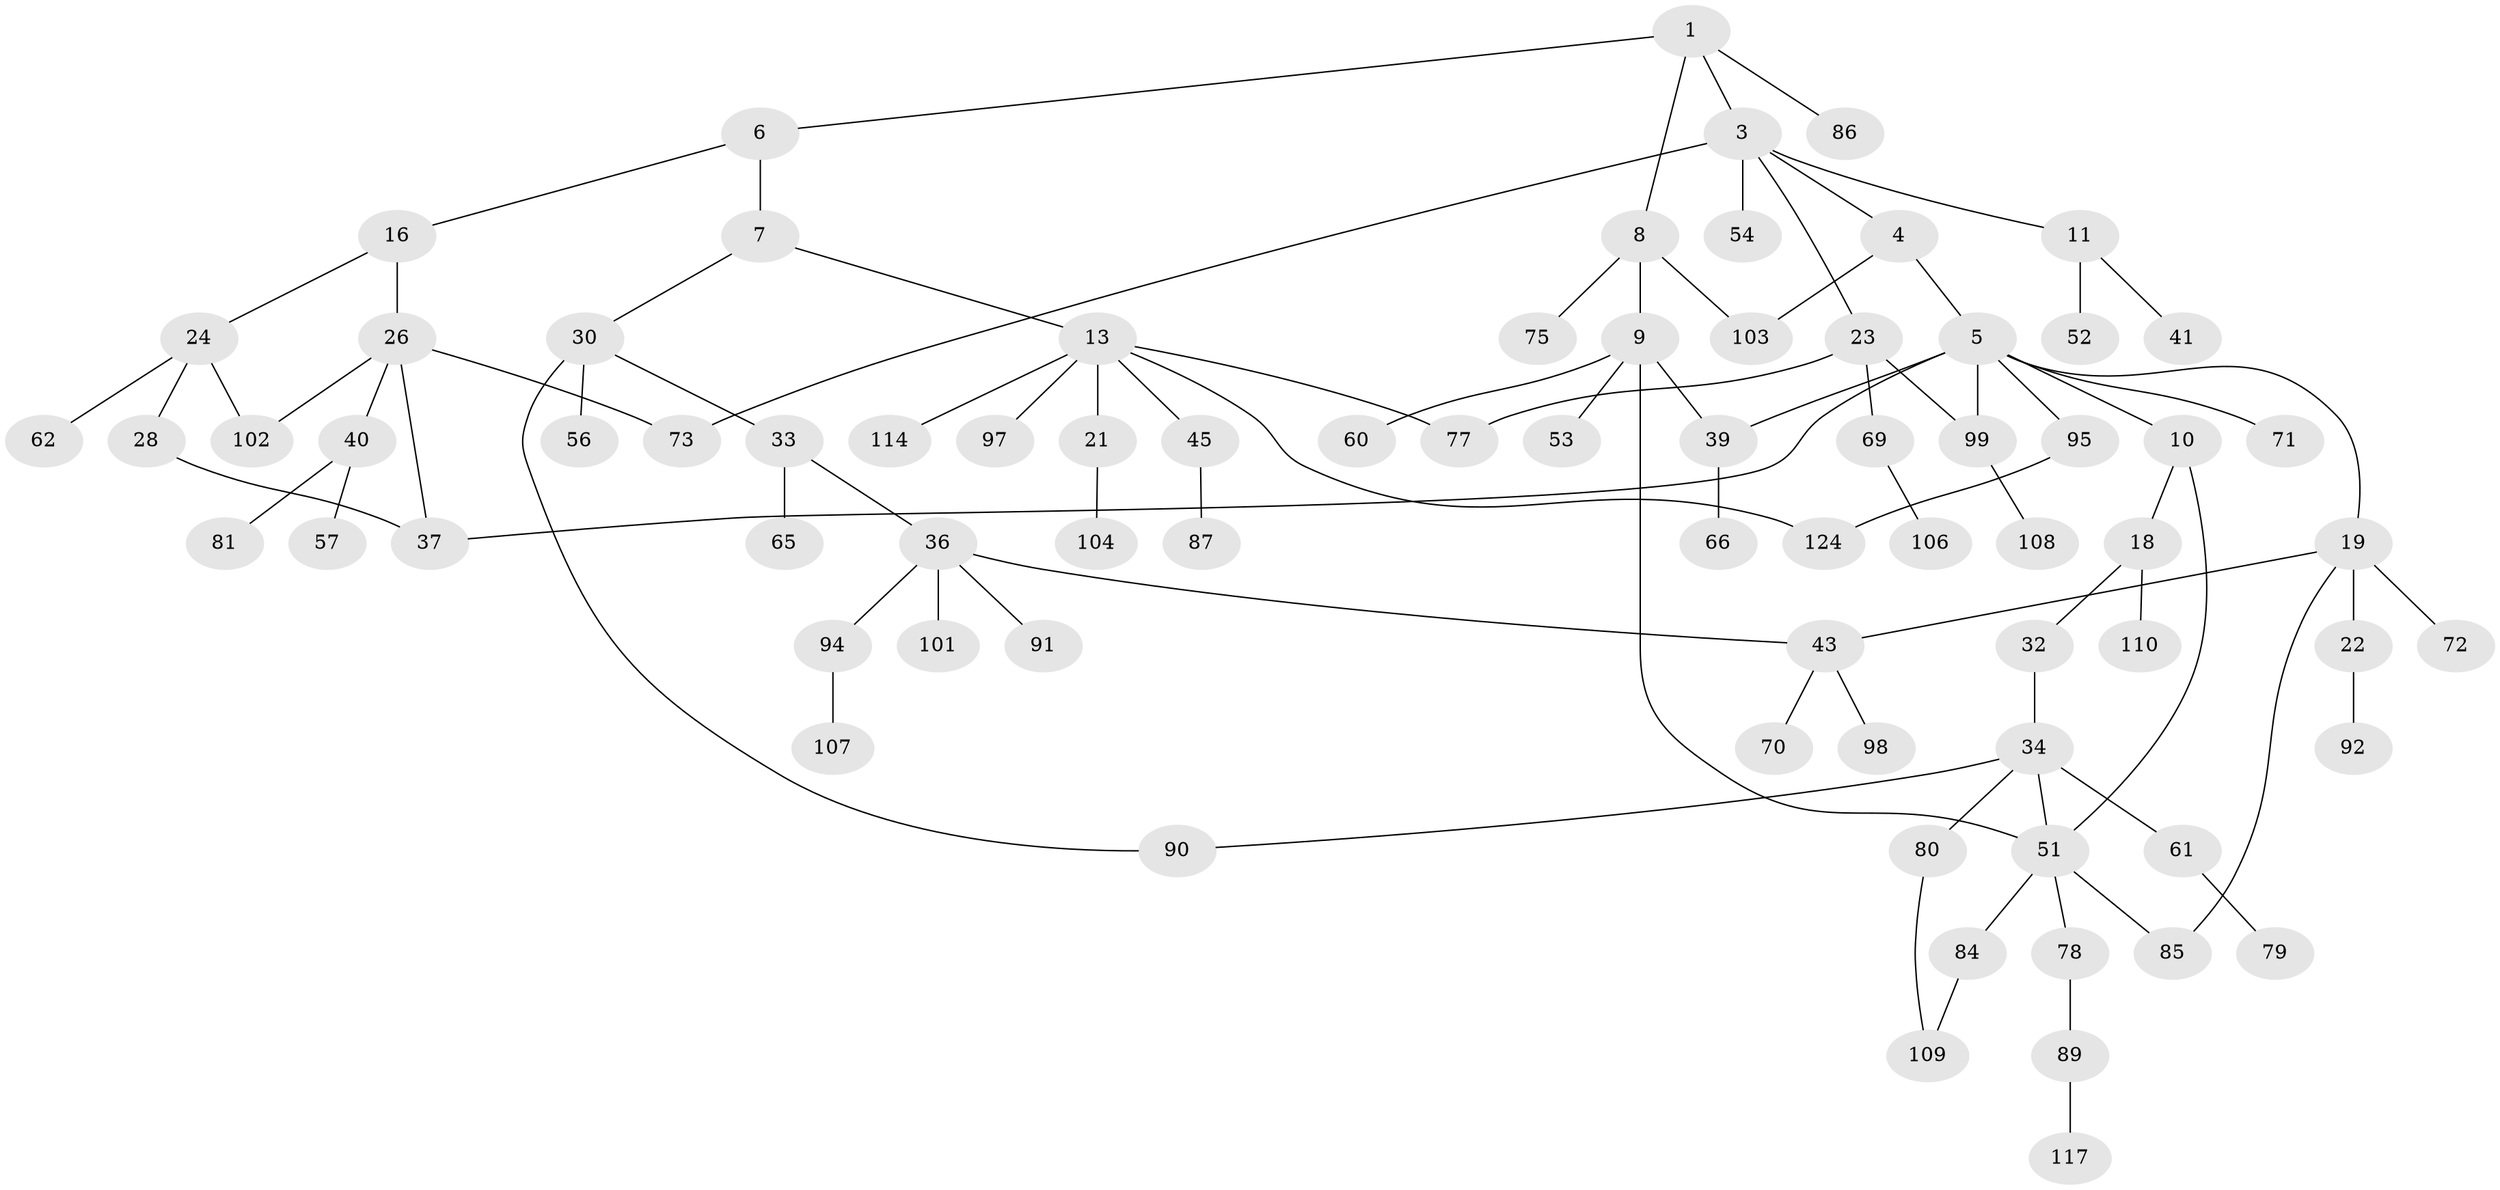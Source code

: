 // original degree distribution, {5: 0.06870229007633588, 2: 0.2748091603053435, 3: 0.1984732824427481, 7: 0.007633587786259542, 4: 0.061068702290076333, 6: 0.007633587786259542, 1: 0.3816793893129771}
// Generated by graph-tools (version 1.1) at 2025/16/03/04/25 18:16:52]
// undirected, 78 vertices, 92 edges
graph export_dot {
graph [start="1"]
  node [color=gray90,style=filled];
  1 [super="+2+14+83"];
  3 [super="+17"];
  4 [super="+15"];
  5 [super="+122+27+38"];
  6;
  7;
  8 [super="+12"];
  9 [super="+31+25"];
  10;
  11 [super="+20"];
  13 [super="+50"];
  16;
  18 [super="+105"];
  19 [super="+35"];
  21 [super="+121"];
  22;
  23 [super="+111+29"];
  24;
  26 [super="+82+47"];
  28;
  30 [super="+126+48"];
  32;
  33 [super="+49"];
  34 [super="+68+59"];
  36;
  37 [super="+64"];
  39 [super="+42+131"];
  40 [super="+44"];
  41 [super="+58+113"];
  43 [super="+112"];
  45;
  51 [super="+100+76+55"];
  52;
  53;
  54 [super="+129"];
  56;
  57;
  60;
  61;
  62 [super="+67"];
  65;
  66;
  69 [super="+115"];
  70;
  71;
  72;
  73 [super="+125"];
  75;
  77;
  78;
  79;
  80 [super="+96+130"];
  81;
  84 [super="+119"];
  85;
  86;
  87;
  89;
  90;
  91;
  92;
  94;
  95;
  97;
  98;
  99;
  101;
  102;
  103 [super="+116"];
  104;
  106;
  107;
  108;
  109;
  110;
  114;
  117;
  124;
  1 -- 3;
  1 -- 6;
  1 -- 8;
  1 -- 86;
  3 -- 4;
  3 -- 11;
  3 -- 54;
  3 -- 73;
  3 -- 23;
  4 -- 5;
  4 -- 103;
  5 -- 10;
  5 -- 19;
  5 -- 99;
  5 -- 37;
  5 -- 95;
  5 -- 39;
  5 -- 71;
  6 -- 7;
  6 -- 16;
  7 -- 13;
  7 -- 30;
  8 -- 9;
  8 -- 103;
  8 -- 75;
  9 -- 60;
  9 -- 39;
  9 -- 53;
  9 -- 51;
  10 -- 18;
  10 -- 51;
  11 -- 52;
  11 -- 41;
  13 -- 21;
  13 -- 45;
  13 -- 77;
  13 -- 124;
  13 -- 97;
  13 -- 114;
  16 -- 24;
  16 -- 26;
  18 -- 32;
  18 -- 110;
  19 -- 22;
  19 -- 72;
  19 -- 43;
  19 -- 85;
  21 -- 104;
  22 -- 92;
  23 -- 69;
  23 -- 77;
  23 -- 99;
  24 -- 28;
  24 -- 62;
  24 -- 102;
  26 -- 40;
  26 -- 73;
  26 -- 37;
  26 -- 102;
  28 -- 37;
  30 -- 33;
  30 -- 56;
  30 -- 90;
  32 -- 34;
  33 -- 36;
  33 -- 65;
  34 -- 90;
  34 -- 80;
  34 -- 61;
  34 -- 51;
  36 -- 43;
  36 -- 91;
  36 -- 94;
  36 -- 101;
  39 -- 66;
  40 -- 81;
  40 -- 57;
  43 -- 70;
  43 -- 98;
  45 -- 87;
  51 -- 84;
  51 -- 85;
  51 -- 78;
  61 -- 79;
  69 -- 106;
  78 -- 89;
  80 -- 109;
  84 -- 109;
  89 -- 117;
  94 -- 107;
  95 -- 124;
  99 -- 108;
}

